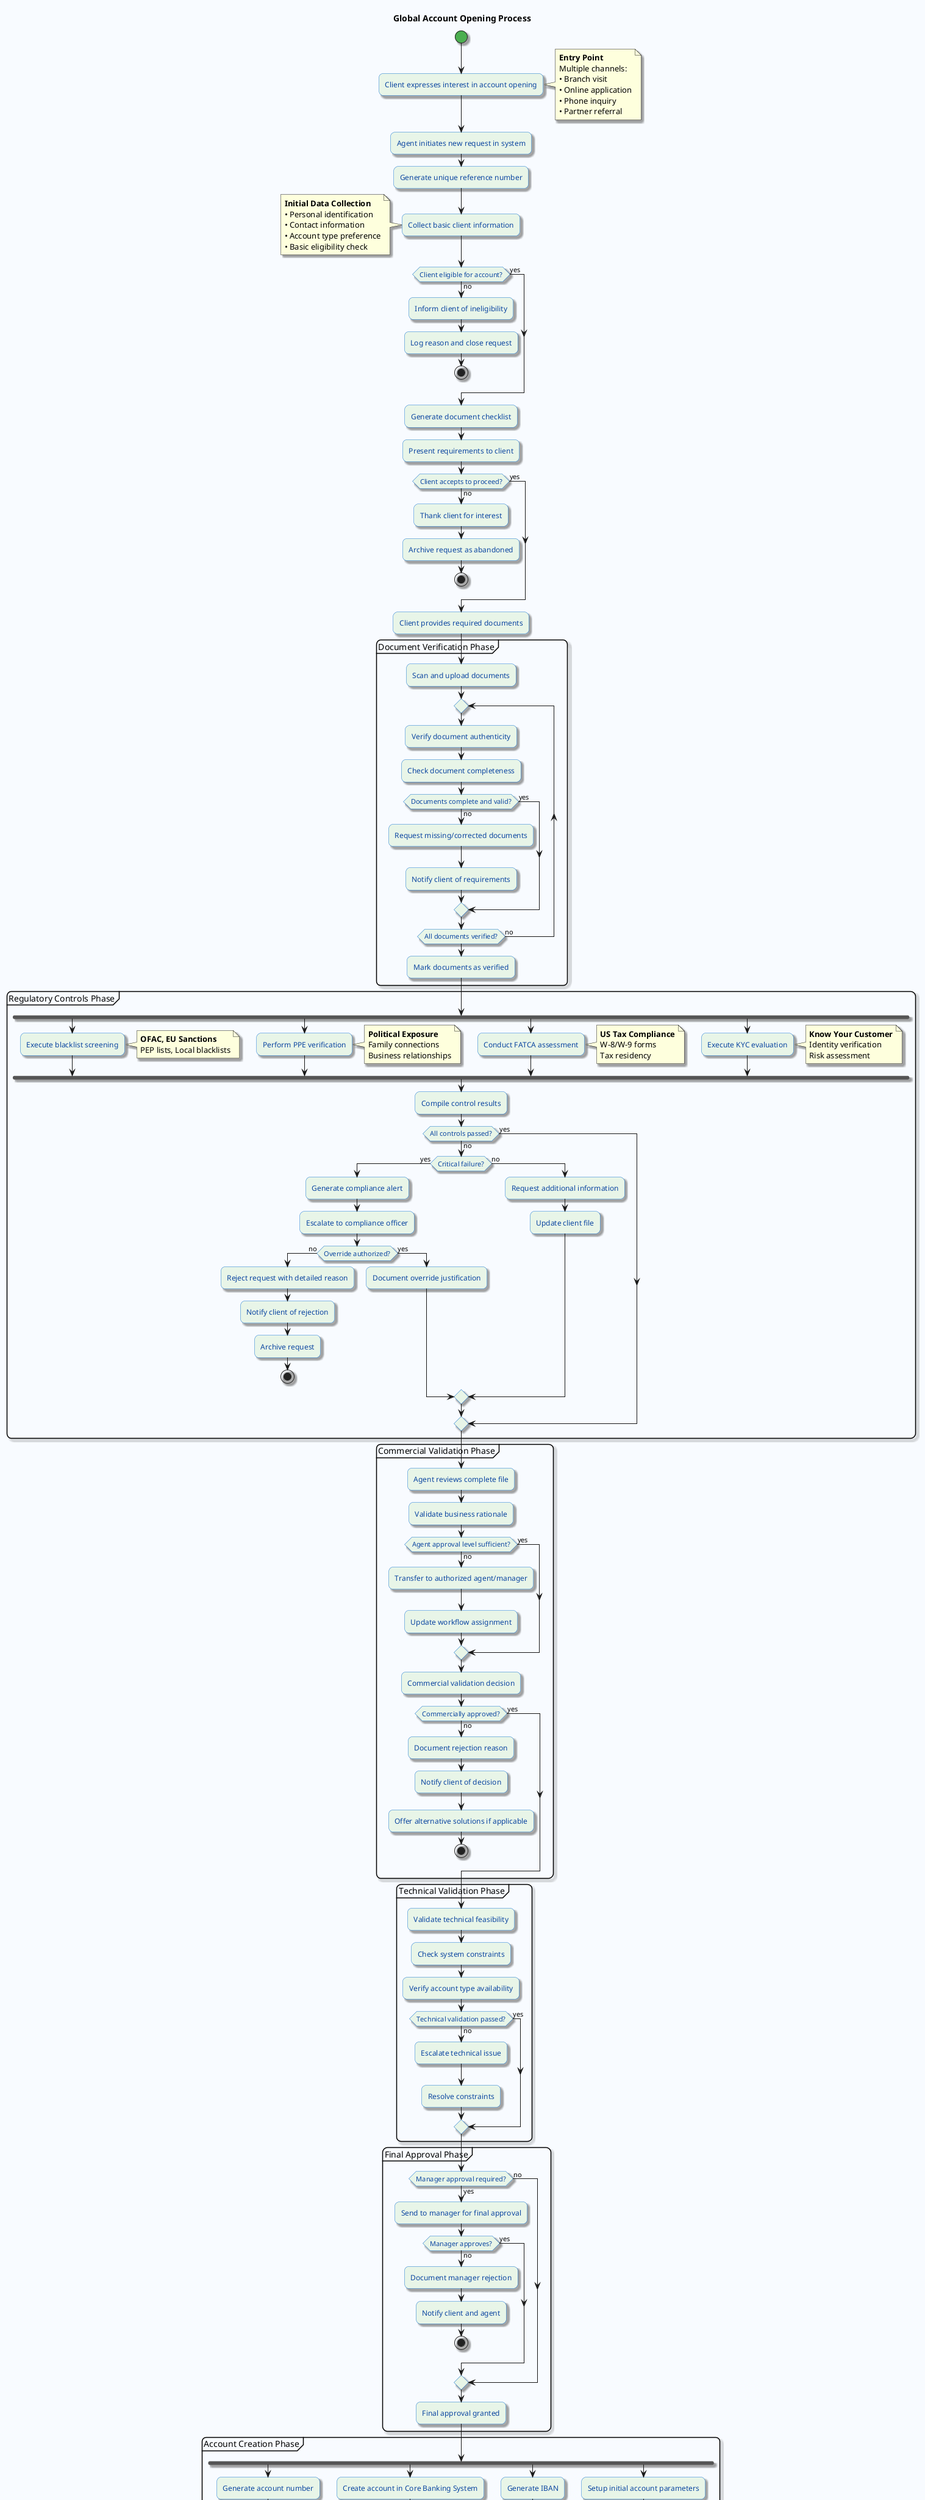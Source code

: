 @startuml GlobalAccountOpeningProcess
skinparam backgroundColor #F8FBFF
skinparam activityBackgroundColor #E8F5E8
skinparam activityBorderColor #1976D2
skinparam activityFontColor #0D47A1
skinparam activityStartColor #4CAF50
skinparam activityEndColor #F44336
skinparam activityDiamondBackgroundColor #E8F5E8
skinparam activityDiamondBorderColor #1976D2
skinparam activityDiamondFontColor #0D47A1
skinparam shadowing true
skinparam roundCorner 15

title Global Account Opening Process

start

:Client expresses interest in account opening;
note right: **Entry Point**\nMultiple channels:\n• Branch visit\n• Online application\n• Phone inquiry\n• Partner referral

:Agent initiates new request in system;
:Generate unique reference number;

:Collect basic client information;
note left: **Initial Data Collection**\n• Personal identification\n• Contact information\n• Account type preference\n• Basic eligibility check

if (Client eligible for account?) then (no)
  :Inform client of ineligibility;
  :Log reason and close request;
  stop
else (yes)
endif

:Generate document checklist;
:Present requirements to client;

if (Client accepts to proceed?) then (no)
  :Thank client for interest;
  :Archive request as abandoned;
  stop
else (yes)
endif

:Client provides required documents;

partition "Document Verification Phase" {
  :Scan and upload documents;
  
  repeat
    :Verify document authenticity;
    :Check document completeness;
    
    if (Documents complete and valid?) then (no)
      :Request missing/corrected documents;
      :Notify client of requirements;
    else (yes)
    endif
  repeat while (All documents verified?) is (no)
  
  :Mark documents as verified;
}

partition "Regulatory Controls Phase" {
  fork
    :Execute blacklist screening;
    note right: **OFAC, EU Sanctions**\nPEP lists, Local blacklists
  fork again
    :Perform PPE verification;
    note right: **Political Exposure**\nFamily connections\nBusiness relationships
  fork again
    :Conduct FATCA assessment;
    note right: **US Tax Compliance**\nW-8/W-9 forms\nTax residency
  fork again
    :Execute KYC evaluation;
    note right: **Know Your Customer**\nIdentity verification\nRisk assessment
  end fork
  
  :Compile control results;
  
  if (All controls passed?) then (no)
    if (Critical failure?) then (yes)
      :Generate compliance alert;
      :Escalate to compliance officer;
      
      if (Override authorized?) then (no)
        :Reject request with detailed reason;
        :Notify client of rejection;
        :Archive request;
        stop
      else (yes)
        :Document override justification;
      endif
    else (no)
      :Request additional information;
      :Update client file;
    endif
  else (yes)
  endif
}

partition "Commercial Validation Phase" {
  :Agent reviews complete file;
  :Validate business rationale;
  
  if (Agent approval level sufficient?) then (no)
    :Transfer to authorized agent/manager;
    :Update workflow assignment;
  else (yes)
  endif
  
  :Commercial validation decision;
  
  if (Commercially approved?) then (no)
    :Document rejection reason;
    :Notify client of decision;
    :Offer alternative solutions if applicable;
    stop
  else (yes)
  endif
}

partition "Technical Validation Phase" {
  :Validate technical feasibility;
  :Check system constraints;
  :Verify account type availability;
  
  if (Technical validation passed?) then (no)
    :Escalate technical issue;
    :Resolve constraints;
  else (yes)
  endif
}

partition "Final Approval Phase" {
  if (Manager approval required?) then (yes)
    :Send to manager for final approval;
    
    if (Manager approves?) then (no)
      :Document manager rejection;
      :Notify client and agent;
      stop
    else (yes)
    endif
  else (no)
  endif
  
  :Final approval granted;
}

partition "Account Creation Phase" {
  fork
    :Generate account number;
  fork again
    :Create account in Core Banking System;
  fork again
    :Generate IBAN;
  fork again
    :Setup initial account parameters;
  end fork
  
  if (Account creation successful?) then (no)
    :Log technical error;
    :Escalate to technical team;
    :Notify client of delay;
    stop
  else (yes)
  endif
}

partition "Account Activation Phase" {
  fork
    :Issue debit card(s);
  fork again
    :Setup online banking access;
  fork again
    :Prepare welcome package;
  fork again
    :Schedule relationship manager meeting;
  end fork
}

partition "Client Notification Phase" {
  fork
    :Send account creation confirmation;
    note right: **Multi-channel**\n• SMS notification\n• Email confirmation\n• Physical mail
  fork again
    :Provide account details;
  fork again
    :Send welcome package;
  fork again
    :Schedule onboarding appointment;
  end fork
}

:Update request status to "Completed";
:Generate completion report;
:Archive all documents;

stop

@enduml
